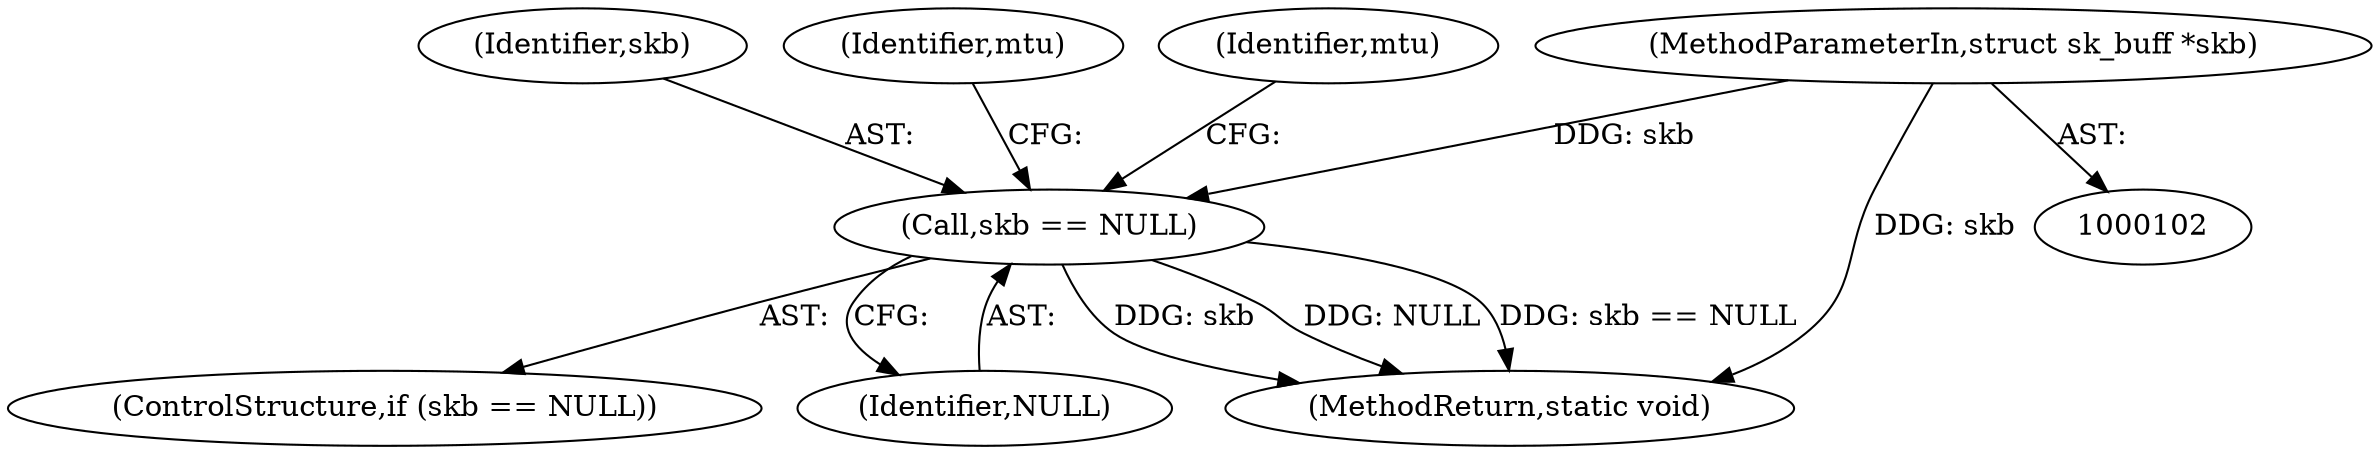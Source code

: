 digraph "0_linux_75a493e60ac4bbe2e977e7129d6d8cbb0dd236be_0@pointer" {
"1000120" [label="(Call,skb == NULL)"];
"1000106" [label="(MethodParameterIn,struct sk_buff *skb)"];
"1000120" [label="(Call,skb == NULL)"];
"1000119" [label="(ControlStructure,if (skb == NULL))"];
"1000106" [label="(MethodParameterIn,struct sk_buff *skb)"];
"1000122" [label="(Identifier,NULL)"];
"1000121" [label="(Identifier,skb)"];
"1000160" [label="(MethodReturn,static void)"];
"1000139" [label="(Identifier,mtu)"];
"1000126" [label="(Identifier,mtu)"];
"1000120" -> "1000119"  [label="AST: "];
"1000120" -> "1000122"  [label="CFG: "];
"1000121" -> "1000120"  [label="AST: "];
"1000122" -> "1000120"  [label="AST: "];
"1000126" -> "1000120"  [label="CFG: "];
"1000139" -> "1000120"  [label="CFG: "];
"1000120" -> "1000160"  [label="DDG: skb"];
"1000120" -> "1000160"  [label="DDG: NULL"];
"1000120" -> "1000160"  [label="DDG: skb == NULL"];
"1000106" -> "1000120"  [label="DDG: skb"];
"1000106" -> "1000102"  [label="AST: "];
"1000106" -> "1000160"  [label="DDG: skb"];
}
